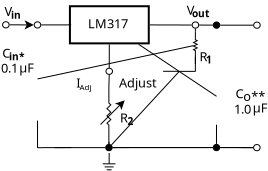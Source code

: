 <?xml version="1.0" encoding="UTF-8"?>
<dia:diagram xmlns:dia="http://www.lysator.liu.se/~alla/dia/">
  <dia:layer name="Schema" visible="true" active="true">
    <dia:object type="Standard - Box" version="0" id="O0">
      <dia:attribute name="obj_pos">
        <dia:point val="15.027,4.501"/>
      </dia:attribute>
      <dia:attribute name="obj_bb">
        <dia:rectangle val="14.977,4.451;19.019,6.407"/>
      </dia:attribute>
      <dia:attribute name="elem_corner">
        <dia:point val="15.027,4.501"/>
      </dia:attribute>
      <dia:attribute name="elem_width">
        <dia:real val="3.942"/>
      </dia:attribute>
      <dia:attribute name="elem_height">
        <dia:real val="1.856"/>
      </dia:attribute>
      <dia:attribute name="show_background">
        <dia:boolean val="true"/>
      </dia:attribute>
    </dia:object>
    <dia:object type="Standard - Text" version="1" id="O1">
      <dia:attribute name="obj_pos">
        <dia:point val="15.932,5.605"/>
      </dia:attribute>
      <dia:attribute name="obj_bb">
        <dia:rectangle val="15.932,5.01;18.064,5.757"/>
      </dia:attribute>
      <dia:attribute name="text">
        <dia:composite type="text">
          <dia:attribute name="string">
            <dia:string>#LM317#</dia:string>
          </dia:attribute>
          <dia:attribute name="font">
            <dia:font family="sans" style="0" name="Helvetica"/>
          </dia:attribute>
          <dia:attribute name="height">
            <dia:real val="0.8"/>
          </dia:attribute>
          <dia:attribute name="pos">
            <dia:point val="15.932,5.605"/>
          </dia:attribute>
          <dia:attribute name="color">
            <dia:color val="#000000"/>
          </dia:attribute>
          <dia:attribute name="alignment">
            <dia:enum val="0"/>
          </dia:attribute>
        </dia:composite>
      </dia:attribute>
      <dia:attribute name="valign">
        <dia:enum val="3"/>
      </dia:attribute>
    </dia:object>
    <dia:object type="Standard - Ellipse" version="0" id="O2">
      <dia:attribute name="obj_pos">
        <dia:point val="21.139,5.285"/>
      </dia:attribute>
      <dia:attribute name="obj_bb">
        <dia:rectangle val="21.114,5.26;21.489,5.623"/>
      </dia:attribute>
      <dia:attribute name="elem_corner">
        <dia:point val="21.139,5.285"/>
      </dia:attribute>
      <dia:attribute name="elem_width">
        <dia:real val="0.325"/>
      </dia:attribute>
      <dia:attribute name="elem_height">
        <dia:real val="0.312"/>
      </dia:attribute>
      <dia:attribute name="border_width">
        <dia:real val="0.05"/>
      </dia:attribute>
    </dia:object>
    <dia:object type="Standard - Ellipse" version="0" id="O3">
      <dia:attribute name="obj_pos">
        <dia:point val="22.197,5.288"/>
      </dia:attribute>
      <dia:attribute name="obj_bb">
        <dia:rectangle val="22.172,5.263;22.543,5.628"/>
      </dia:attribute>
      <dia:attribute name="elem_corner">
        <dia:point val="22.197,5.288"/>
      </dia:attribute>
      <dia:attribute name="elem_width">
        <dia:real val="0.321"/>
      </dia:attribute>
      <dia:attribute name="elem_height">
        <dia:real val="0.315"/>
      </dia:attribute>
      <dia:attribute name="border_width">
        <dia:real val="0.05"/>
      </dia:attribute>
      <dia:attribute name="inner_color">
        <dia:color val="#000000"/>
      </dia:attribute>
    </dia:object>
    <dia:object type="Standard - Ellipse" version="0" id="O4">
      <dia:attribute name="obj_pos">
        <dia:point val="24.215,5.291"/>
      </dia:attribute>
      <dia:attribute name="obj_bb">
        <dia:rectangle val="24.19,5.266;24.565,5.628"/>
      </dia:attribute>
      <dia:attribute name="elem_corner">
        <dia:point val="24.215,5.291"/>
      </dia:attribute>
      <dia:attribute name="elem_width">
        <dia:real val="0.325"/>
      </dia:attribute>
      <dia:attribute name="elem_height">
        <dia:real val="0.312"/>
      </dia:attribute>
      <dia:attribute name="border_width">
        <dia:real val="0.05"/>
      </dia:attribute>
    </dia:object>
    <dia:object type="Standard - Line" version="0" id="O5">
      <dia:attribute name="obj_pos">
        <dia:point val="19.017,5.435"/>
      </dia:attribute>
      <dia:attribute name="obj_bb">
        <dia:rectangle val="18.992,5.41;21.139,5.466"/>
      </dia:attribute>
      <dia:attribute name="conn_endpoints">
        <dia:point val="19.017,5.435"/>
        <dia:point val="21.114,5.441"/>
      </dia:attribute>
      <dia:attribute name="numcp">
        <dia:int val="1"/>
      </dia:attribute>
      <dia:attribute name="line_width">
        <dia:real val="0.05"/>
      </dia:attribute>
      <dia:connections>
        <dia:connection handle="0" to="O0" connection="8"/>
        <dia:connection handle="1" to="O2" connection="8"/>
      </dia:connections>
    </dia:object>
    <dia:object type="Standard - Line" version="0" id="O6">
      <dia:attribute name="obj_pos">
        <dia:point val="21.488,5.442"/>
      </dia:attribute>
      <dia:attribute name="obj_bb">
        <dia:rectangle val="21.463,5.417;22.199,5.47"/>
      </dia:attribute>
      <dia:attribute name="conn_endpoints">
        <dia:point val="21.488,5.442"/>
        <dia:point val="22.174,5.445"/>
      </dia:attribute>
      <dia:attribute name="numcp">
        <dia:int val="1"/>
      </dia:attribute>
      <dia:attribute name="line_width">
        <dia:real val="0.05"/>
      </dia:attribute>
      <dia:connections>
        <dia:connection handle="0" to="O2" connection="8"/>
        <dia:connection handle="1" to="O3" connection="8"/>
      </dia:connections>
    </dia:object>
    <dia:object type="Standard - Line" version="0" id="O7">
      <dia:attribute name="obj_pos">
        <dia:point val="22.543,5.446"/>
      </dia:attribute>
      <dia:attribute name="obj_bb">
        <dia:rectangle val="22.518,5.421;24.215,5.472"/>
      </dia:attribute>
      <dia:attribute name="conn_endpoints">
        <dia:point val="22.543,5.446"/>
        <dia:point val="24.189,5.447"/>
      </dia:attribute>
      <dia:attribute name="numcp">
        <dia:int val="1"/>
      </dia:attribute>
      <dia:attribute name="line_width">
        <dia:real val="0.05"/>
      </dia:attribute>
      <dia:connections>
        <dia:connection handle="0" to="O3" connection="8"/>
        <dia:connection handle="1" to="O4" connection="8"/>
      </dia:connections>
    </dia:object>
    <dia:object type="Circuit - Vertical Resistor" version="1" id="O8">
      <dia:attribute name="obj_pos">
        <dia:point val="21.209,5.772"/>
      </dia:attribute>
      <dia:attribute name="obj_bb">
        <dia:rectangle val="21.152,5.772;21.447,7.127"/>
      </dia:attribute>
      <dia:attribute name="meta">
        <dia:composite type="dict"/>
      </dia:attribute>
      <dia:attribute name="elem_corner">
        <dia:point val="21.209,5.772"/>
      </dia:attribute>
      <dia:attribute name="elem_width">
        <dia:real val="0.182"/>
      </dia:attribute>
      <dia:attribute name="elem_height">
        <dia:real val="1.354"/>
      </dia:attribute>
      <dia:attribute name="line_width">
        <dia:real val="0.05"/>
      </dia:attribute>
      <dia:attribute name="line_colour">
        <dia:color val="#000000"/>
      </dia:attribute>
      <dia:attribute name="fill_colour">
        <dia:color val="#ffffff"/>
      </dia:attribute>
      <dia:attribute name="show_background">
        <dia:boolean val="true"/>
      </dia:attribute>
      <dia:attribute name="line_style">
        <dia:enum val="0"/>
        <dia:real val="1"/>
      </dia:attribute>
      <dia:attribute name="flip_horizontal">
        <dia:boolean val="true"/>
      </dia:attribute>
      <dia:attribute name="flip_vertical">
        <dia:boolean val="false"/>
      </dia:attribute>
      <dia:attribute name="subscale">
        <dia:real val="1"/>
      </dia:attribute>
    </dia:object>
    <dia:object type="Standard - Line" version="0" id="O9">
      <dia:attribute name="obj_pos">
        <dia:point val="21.301,5.772"/>
      </dia:attribute>
      <dia:attribute name="obj_bb">
        <dia:rectangle val="21.276,5.598;21.326,5.797"/>
      </dia:attribute>
      <dia:attribute name="conn_endpoints">
        <dia:point val="21.301,5.772"/>
        <dia:point val="21.301,5.623"/>
      </dia:attribute>
      <dia:attribute name="numcp">
        <dia:int val="1"/>
      </dia:attribute>
      <dia:attribute name="line_width">
        <dia:real val="0.05"/>
      </dia:attribute>
      <dia:connections>
        <dia:connection handle="0" to="O8" connection="2"/>
        <dia:connection handle="1" to="O2" connection="8"/>
      </dia:connections>
    </dia:object>
    <dia:object type="Standard - Ellipse" version="0" id="O10">
      <dia:attribute name="obj_pos">
        <dia:point val="16.83,7.597"/>
      </dia:attribute>
      <dia:attribute name="obj_bb">
        <dia:rectangle val="16.805,7.572;17.18,7.935"/>
      </dia:attribute>
      <dia:attribute name="elem_corner">
        <dia:point val="16.83,7.597"/>
      </dia:attribute>
      <dia:attribute name="elem_width">
        <dia:real val="0.325"/>
      </dia:attribute>
      <dia:attribute name="elem_height">
        <dia:real val="0.312"/>
      </dia:attribute>
      <dia:attribute name="border_width">
        <dia:real val="0.05"/>
      </dia:attribute>
    </dia:object>
    <dia:object type="Standard - Ellipse" version="0" id="O11">
      <dia:attribute name="obj_pos">
        <dia:point val="13.242,5.279"/>
      </dia:attribute>
      <dia:attribute name="obj_bb">
        <dia:rectangle val="13.217,5.254;13.592,5.616"/>
      </dia:attribute>
      <dia:attribute name="elem_corner">
        <dia:point val="13.242,5.279"/>
      </dia:attribute>
      <dia:attribute name="elem_width">
        <dia:real val="0.325"/>
      </dia:attribute>
      <dia:attribute name="elem_height">
        <dia:real val="0.312"/>
      </dia:attribute>
      <dia:attribute name="border_width">
        <dia:real val="0.05"/>
      </dia:attribute>
    </dia:object>
    <dia:object type="Standard - Ellipse" version="0" id="O12">
      <dia:attribute name="obj_pos">
        <dia:point val="11.661,5.274"/>
      </dia:attribute>
      <dia:attribute name="obj_bb">
        <dia:rectangle val="11.636,5.249;12.011,5.611"/>
      </dia:attribute>
      <dia:attribute name="elem_corner">
        <dia:point val="11.661,5.274"/>
      </dia:attribute>
      <dia:attribute name="elem_width">
        <dia:real val="0.325"/>
      </dia:attribute>
      <dia:attribute name="elem_height">
        <dia:real val="0.312"/>
      </dia:attribute>
      <dia:attribute name="border_width">
        <dia:real val="0.05"/>
      </dia:attribute>
    </dia:object>
    <dia:object type="Circuit2 - Vertical Polarized Capacitor" version="1" id="O13">
      <dia:attribute name="obj_pos">
        <dia:point val="12.983,6.71"/>
      </dia:attribute>
      <dia:attribute name="obj_bb">
        <dia:rectangle val="12.96,6.71;14.045,8.135"/>
      </dia:attribute>
      <dia:attribute name="meta">
        <dia:composite type="dict"/>
      </dia:attribute>
      <dia:attribute name="elem_corner">
        <dia:point val="12.983,6.71"/>
      </dia:attribute>
      <dia:attribute name="elem_width">
        <dia:real val="1.062"/>
      </dia:attribute>
      <dia:attribute name="elem_height">
        <dia:real val="1.425"/>
      </dia:attribute>
      <dia:attribute name="line_width">
        <dia:real val="0.05"/>
      </dia:attribute>
      <dia:attribute name="line_colour">
        <dia:color val="#000000"/>
      </dia:attribute>
      <dia:attribute name="fill_colour">
        <dia:color val="#ffffff"/>
      </dia:attribute>
      <dia:attribute name="show_background">
        <dia:boolean val="true"/>
      </dia:attribute>
      <dia:attribute name="line_style">
        <dia:enum val="0"/>
        <dia:real val="1"/>
      </dia:attribute>
      <dia:attribute name="flip_horizontal">
        <dia:boolean val="false"/>
      </dia:attribute>
      <dia:attribute name="flip_vertical">
        <dia:boolean val="false"/>
      </dia:attribute>
      <dia:attribute name="subscale">
        <dia:real val="1"/>
      </dia:attribute>
    </dia:object>
    <dia:object type="Standard - Ellipse" version="0" id="O14">
      <dia:attribute name="obj_pos">
        <dia:point val="22.194,11.409"/>
      </dia:attribute>
      <dia:attribute name="obj_bb">
        <dia:rectangle val="22.169,11.384;22.54,11.749"/>
      </dia:attribute>
      <dia:attribute name="elem_corner">
        <dia:point val="22.194,11.409"/>
      </dia:attribute>
      <dia:attribute name="elem_width">
        <dia:real val="0.321"/>
      </dia:attribute>
      <dia:attribute name="elem_height">
        <dia:real val="0.315"/>
      </dia:attribute>
      <dia:attribute name="border_width">
        <dia:real val="0.05"/>
      </dia:attribute>
      <dia:attribute name="inner_color">
        <dia:color val="#000000"/>
      </dia:attribute>
    </dia:object>
    <dia:object type="Standard - Ellipse" version="0" id="O15">
      <dia:attribute name="obj_pos">
        <dia:point val="24.211,11.415"/>
      </dia:attribute>
      <dia:attribute name="obj_bb">
        <dia:rectangle val="24.186,11.39;24.561,11.752"/>
      </dia:attribute>
      <dia:attribute name="elem_corner">
        <dia:point val="24.211,11.415"/>
      </dia:attribute>
      <dia:attribute name="elem_width">
        <dia:real val="0.325"/>
      </dia:attribute>
      <dia:attribute name="elem_height">
        <dia:real val="0.312"/>
      </dia:attribute>
      <dia:attribute name="border_width">
        <dia:real val="0.05"/>
      </dia:attribute>
    </dia:object>
    <dia:object type="Standard - Ellipse" version="0" id="O16">
      <dia:attribute name="obj_pos">
        <dia:point val="16.818,11.412"/>
      </dia:attribute>
      <dia:attribute name="obj_bb">
        <dia:rectangle val="16.793,11.387;17.164,11.752"/>
      </dia:attribute>
      <dia:attribute name="elem_corner">
        <dia:point val="16.818,11.412"/>
      </dia:attribute>
      <dia:attribute name="elem_width">
        <dia:real val="0.321"/>
      </dia:attribute>
      <dia:attribute name="elem_height">
        <dia:real val="0.315"/>
      </dia:attribute>
      <dia:attribute name="border_width">
        <dia:real val="0.05"/>
      </dia:attribute>
      <dia:attribute name="inner_color">
        <dia:color val="#000000"/>
      </dia:attribute>
    </dia:object>
    <dia:group>
      <dia:object type="Circuit - Vertical Resistor" version="1" id="O17">
        <dia:attribute name="obj_pos">
          <dia:point val="16.878,8.517"/>
        </dia:attribute>
        <dia:attribute name="obj_bb">
          <dia:rectangle val="16.842,8.517;17.108,11.267"/>
        </dia:attribute>
        <dia:attribute name="meta">
          <dia:composite type="dict"/>
        </dia:attribute>
        <dia:attribute name="elem_corner">
          <dia:point val="16.878,8.517"/>
        </dia:attribute>
        <dia:attribute name="elem_width">
          <dia:real val="0.193"/>
        </dia:attribute>
        <dia:attribute name="elem_height">
          <dia:real val="2.75"/>
        </dia:attribute>
        <dia:attribute name="line_width">
          <dia:real val="0.05"/>
        </dia:attribute>
        <dia:attribute name="line_colour">
          <dia:color val="#000000"/>
        </dia:attribute>
        <dia:attribute name="fill_colour">
          <dia:color val="#ffffff"/>
        </dia:attribute>
        <dia:attribute name="show_background">
          <dia:boolean val="true"/>
        </dia:attribute>
        <dia:attribute name="line_style">
          <dia:enum val="0"/>
          <dia:real val="1"/>
        </dia:attribute>
        <dia:attribute name="flip_horizontal">
          <dia:boolean val="true"/>
        </dia:attribute>
        <dia:attribute name="flip_vertical">
          <dia:boolean val="false"/>
        </dia:attribute>
        <dia:attribute name="subscale">
          <dia:real val="1"/>
        </dia:attribute>
      </dia:object>
      <dia:object type="Standard - Line" version="0" id="O18">
        <dia:attribute name="obj_pos">
          <dia:point val="16.554,10.416"/>
        </dia:attribute>
        <dia:attribute name="obj_bb">
          <dia:rectangle val="16.519,9.166;17.804,10.452"/>
        </dia:attribute>
        <dia:attribute name="conn_endpoints">
          <dia:point val="16.554,10.416"/>
          <dia:point val="17.765,9.206"/>
        </dia:attribute>
        <dia:attribute name="numcp">
          <dia:int val="1"/>
        </dia:attribute>
        <dia:attribute name="line_width">
          <dia:real val="0.05"/>
        </dia:attribute>
        <dia:attribute name="end_arrow">
          <dia:enum val="22"/>
        </dia:attribute>
        <dia:attribute name="end_arrow_length">
          <dia:real val="0.35"/>
        </dia:attribute>
        <dia:attribute name="end_arrow_width">
          <dia:real val="0.35"/>
        </dia:attribute>
      </dia:object>
    </dia:group>
    <dia:object type="Standard - Line" version="0" id="O19">
      <dia:attribute name="obj_pos">
        <dia:point val="16.993,7.91"/>
      </dia:attribute>
      <dia:attribute name="obj_bb">
        <dia:rectangle val="16.949,7.884;17.018,8.543"/>
      </dia:attribute>
      <dia:attribute name="conn_endpoints">
        <dia:point val="16.993,7.91"/>
        <dia:point val="16.974,8.517"/>
      </dia:attribute>
      <dia:attribute name="numcp">
        <dia:int val="1"/>
      </dia:attribute>
      <dia:attribute name="line_width">
        <dia:real val="0.05"/>
      </dia:attribute>
      <dia:connections>
        <dia:connection handle="0" to="O10" connection="6"/>
        <dia:connection handle="1" to="O17" connection="0"/>
      </dia:connections>
    </dia:object>
    <dia:object type="Standard - Line" version="0" id="O20">
      <dia:attribute name="obj_pos">
        <dia:point val="16.996,6.405"/>
      </dia:attribute>
      <dia:attribute name="obj_bb">
        <dia:rectangle val="16.968,6.38;17.021,7.622"/>
      </dia:attribute>
      <dia:attribute name="conn_endpoints">
        <dia:point val="16.996,6.405"/>
        <dia:point val="16.993,7.597"/>
      </dia:attribute>
      <dia:attribute name="numcp">
        <dia:int val="1"/>
      </dia:attribute>
      <dia:attribute name="line_width">
        <dia:real val="0.05"/>
      </dia:attribute>
      <dia:connections>
        <dia:connection handle="0" to="O0" connection="8"/>
        <dia:connection handle="1" to="O10" connection="1"/>
      </dia:connections>
    </dia:object>
    <dia:object type="Circuit2 - Vertical Polarized Capacitor" version="1" id="O21">
      <dia:attribute name="obj_pos">
        <dia:point val="21.932,9.002"/>
      </dia:attribute>
      <dia:attribute name="obj_bb">
        <dia:rectangle val="21.909,9.002;22.994,10.427"/>
      </dia:attribute>
      <dia:attribute name="meta">
        <dia:composite type="dict"/>
      </dia:attribute>
      <dia:attribute name="elem_corner">
        <dia:point val="21.932,9.002"/>
      </dia:attribute>
      <dia:attribute name="elem_width">
        <dia:real val="1.062"/>
      </dia:attribute>
      <dia:attribute name="elem_height">
        <dia:real val="1.425"/>
      </dia:attribute>
      <dia:attribute name="line_width">
        <dia:real val="0.05"/>
      </dia:attribute>
      <dia:attribute name="line_colour">
        <dia:color val="#000000"/>
      </dia:attribute>
      <dia:attribute name="fill_colour">
        <dia:color val="#ffffff"/>
      </dia:attribute>
      <dia:attribute name="show_background">
        <dia:boolean val="true"/>
      </dia:attribute>
      <dia:attribute name="line_style">
        <dia:enum val="0"/>
        <dia:real val="1"/>
      </dia:attribute>
      <dia:attribute name="flip_horizontal">
        <dia:boolean val="false"/>
      </dia:attribute>
      <dia:attribute name="flip_vertical">
        <dia:boolean val="false"/>
      </dia:attribute>
      <dia:attribute name="subscale">
        <dia:real val="1"/>
      </dia:attribute>
    </dia:object>
    <dia:object type="Standard - Line" version="0" id="O22">
      <dia:attribute name="obj_pos">
        <dia:point val="22.357,5.621"/>
      </dia:attribute>
      <dia:attribute name="obj_bb">
        <dia:rectangle val="22.332,5.596;22.382,9.029"/>
      </dia:attribute>
      <dia:attribute name="conn_endpoints">
        <dia:point val="22.357,5.621"/>
        <dia:point val="22.357,9.004"/>
      </dia:attribute>
      <dia:attribute name="numcp">
        <dia:int val="1"/>
      </dia:attribute>
      <dia:attribute name="line_width">
        <dia:real val="0.05"/>
      </dia:attribute>
      <dia:connections>
        <dia:connection handle="0" to="O3" connection="8"/>
        <dia:connection handle="1" to="O21" connection="2"/>
      </dia:connections>
    </dia:object>
    <dia:object type="Standard - Line" version="0" id="O23">
      <dia:attribute name="obj_pos">
        <dia:point val="22.356,10.425"/>
      </dia:attribute>
      <dia:attribute name="obj_bb">
        <dia:rectangle val="22.33,10.4;22.381,11.41"/>
      </dia:attribute>
      <dia:attribute name="conn_endpoints">
        <dia:point val="22.356,10.425"/>
        <dia:point val="22.355,11.385"/>
      </dia:attribute>
      <dia:attribute name="numcp">
        <dia:int val="1"/>
      </dia:attribute>
      <dia:attribute name="line_width">
        <dia:real val="0.05"/>
      </dia:attribute>
      <dia:connections>
        <dia:connection handle="0" to="O21" connection="2"/>
        <dia:connection handle="1" to="O14" connection="8"/>
      </dia:connections>
    </dia:object>
    <dia:object type="Standard - Line" version="0" id="O24">
      <dia:attribute name="obj_pos">
        <dia:point val="24.185,11.57"/>
      </dia:attribute>
      <dia:attribute name="obj_bb">
        <dia:rectangle val="22.515,11.542;24.21,11.595"/>
      </dia:attribute>
      <dia:attribute name="conn_endpoints">
        <dia:point val="24.185,11.57"/>
        <dia:point val="22.541,11.567"/>
      </dia:attribute>
      <dia:attribute name="numcp">
        <dia:int val="1"/>
      </dia:attribute>
      <dia:attribute name="line_width">
        <dia:real val="0.05"/>
      </dia:attribute>
      <dia:connections>
        <dia:connection handle="0" to="O15" connection="8"/>
        <dia:connection handle="1" to="O14" connection="8"/>
      </dia:connections>
    </dia:object>
    <dia:object type="Standard - Line" version="0" id="O25">
      <dia:attribute name="obj_pos">
        <dia:point val="17.164,11.569"/>
      </dia:attribute>
      <dia:attribute name="obj_bb">
        <dia:rectangle val="17.139,11.542;22.195,11.594"/>
      </dia:attribute>
      <dia:attribute name="conn_endpoints">
        <dia:point val="17.164,11.569"/>
        <dia:point val="22.17,11.567"/>
      </dia:attribute>
      <dia:attribute name="numcp">
        <dia:int val="1"/>
      </dia:attribute>
      <dia:attribute name="line_width">
        <dia:real val="0.05"/>
      </dia:attribute>
      <dia:connections>
        <dia:connection handle="0" to="O16" connection="8"/>
        <dia:connection handle="1" to="O14" connection="8"/>
      </dia:connections>
    </dia:object>
    <dia:object type="Standard - Line" version="0" id="O26">
      <dia:attribute name="obj_pos">
        <dia:point val="13.405,5.591"/>
      </dia:attribute>
      <dia:attribute name="obj_bb">
        <dia:rectangle val="13.38,5.566;13.432,6.735"/>
      </dia:attribute>
      <dia:attribute name="conn_endpoints">
        <dia:point val="13.405,5.591"/>
        <dia:point val="13.406,6.71"/>
      </dia:attribute>
      <dia:attribute name="numcp">
        <dia:int val="1"/>
      </dia:attribute>
      <dia:attribute name="line_width">
        <dia:real val="0.05"/>
      </dia:attribute>
      <dia:connections>
        <dia:connection handle="0" to="O11" connection="6"/>
        <dia:connection handle="1" to="O13" connection="2"/>
      </dia:connections>
    </dia:object>
    <dia:object type="Standard - Line" version="0" id="O27">
      <dia:attribute name="obj_pos">
        <dia:point val="12.01,5.431"/>
      </dia:attribute>
      <dia:attribute name="obj_bb">
        <dia:rectangle val="11.985,5.406;13.243,5.459"/>
      </dia:attribute>
      <dia:attribute name="conn_endpoints">
        <dia:point val="12.01,5.431"/>
        <dia:point val="13.218,5.434"/>
      </dia:attribute>
      <dia:attribute name="numcp">
        <dia:int val="1"/>
      </dia:attribute>
      <dia:attribute name="line_width">
        <dia:real val="0.05"/>
      </dia:attribute>
      <dia:connections>
        <dia:connection handle="0" to="O12" connection="8"/>
        <dia:connection handle="1" to="O11" connection="8"/>
      </dia:connections>
    </dia:object>
    <dia:object type="Standard - Line" version="0" id="O28">
      <dia:attribute name="obj_pos">
        <dia:point val="13.591,5.435"/>
      </dia:attribute>
      <dia:attribute name="obj_bb">
        <dia:rectangle val="13.566,5.407;15.114,5.46"/>
      </dia:attribute>
      <dia:attribute name="conn_endpoints">
        <dia:point val="13.591,5.435"/>
        <dia:point val="15.089,5.432"/>
      </dia:attribute>
      <dia:attribute name="numcp">
        <dia:int val="1"/>
      </dia:attribute>
      <dia:attribute name="line_width">
        <dia:real val="0.05"/>
      </dia:attribute>
      <dia:connections>
        <dia:connection handle="0" to="O11" connection="8"/>
        <dia:connection handle="1" to="O0" connection="8"/>
      </dia:connections>
    </dia:object>
    <dia:object type="Standard - Line" version="0" id="O29">
      <dia:attribute name="obj_pos">
        <dia:point val="16.5,7.737"/>
      </dia:attribute>
      <dia:attribute name="obj_bb">
        <dia:rectangle val="16.267,7.712;16.729,9.384"/>
      </dia:attribute>
      <dia:attribute name="conn_endpoints">
        <dia:point val="16.5,7.737"/>
        <dia:point val="16.498,9.328"/>
      </dia:attribute>
      <dia:attribute name="numcp">
        <dia:int val="1"/>
      </dia:attribute>
      <dia:attribute name="line_width">
        <dia:real val="0.05"/>
      </dia:attribute>
      <dia:attribute name="end_arrow">
        <dia:enum val="22"/>
      </dia:attribute>
      <dia:attribute name="end_arrow_length">
        <dia:real val="0.35"/>
      </dia:attribute>
      <dia:attribute name="end_arrow_width">
        <dia:real val="0.35"/>
      </dia:attribute>
    </dia:object>
    <dia:object type="Standard - Text" version="1" id="O30">
      <dia:attribute name="obj_pos">
        <dia:point val="14.907,8.154"/>
      </dia:attribute>
      <dia:attribute name="obj_bb">
        <dia:rectangle val="14.907,7.559;14.907,8.307"/>
      </dia:attribute>
      <dia:attribute name="text">
        <dia:composite type="text">
          <dia:attribute name="string">
            <dia:string>##</dia:string>
          </dia:attribute>
          <dia:attribute name="font">
            <dia:font family="sans" style="0" name="Helvetica"/>
          </dia:attribute>
          <dia:attribute name="height">
            <dia:real val="0.8"/>
          </dia:attribute>
          <dia:attribute name="pos">
            <dia:point val="14.907,8.154"/>
          </dia:attribute>
          <dia:attribute name="color">
            <dia:color val="#000000"/>
          </dia:attribute>
          <dia:attribute name="alignment">
            <dia:enum val="0"/>
          </dia:attribute>
        </dia:composite>
      </dia:attribute>
      <dia:attribute name="valign">
        <dia:enum val="3"/>
      </dia:attribute>
    </dia:object>
    <dia:group>
      <dia:object type="Standard - Text" version="1" id="O31">
        <dia:attribute name="obj_pos">
          <dia:point val="15.338,8.57"/>
        </dia:attribute>
        <dia:attribute name="obj_bb">
          <dia:rectangle val="15.338,8.09;15.473,8.73"/>
        </dia:attribute>
        <dia:attribute name="text">
          <dia:composite type="text">
            <dia:attribute name="string">
              <dia:string>#I#</dia:string>
            </dia:attribute>
            <dia:attribute name="font">
              <dia:font family="Gillius ADF Cd" style="0" name="Courier"/>
            </dia:attribute>
            <dia:attribute name="height">
              <dia:real val="0.8"/>
            </dia:attribute>
            <dia:attribute name="pos">
              <dia:point val="15.338,8.57"/>
            </dia:attribute>
            <dia:attribute name="color">
              <dia:color val="#000000"/>
            </dia:attribute>
            <dia:attribute name="alignment">
              <dia:enum val="0"/>
            </dia:attribute>
          </dia:composite>
        </dia:attribute>
        <dia:attribute name="valign">
          <dia:enum val="3"/>
        </dia:attribute>
      </dia:object>
      <dia:object type="Standard - Text" version="1" id="O32">
        <dia:attribute name="obj_pos">
          <dia:point val="15.502,8.689"/>
        </dia:attribute>
        <dia:attribute name="obj_bb">
          <dia:rectangle val="15.502,8.392;15.977,8.789"/>
        </dia:attribute>
        <dia:attribute name="text">
          <dia:composite type="text">
            <dia:attribute name="string">
              <dia:string>#Adj#</dia:string>
            </dia:attribute>
            <dia:attribute name="font">
              <dia:font family="Gillius ADF Cd" style="0" name="Courier"/>
            </dia:attribute>
            <dia:attribute name="height">
              <dia:real val="0.494"/>
            </dia:attribute>
            <dia:attribute name="pos">
              <dia:point val="15.502,8.689"/>
            </dia:attribute>
            <dia:attribute name="color">
              <dia:color val="#000000"/>
            </dia:attribute>
            <dia:attribute name="alignment">
              <dia:enum val="0"/>
            </dia:attribute>
          </dia:composite>
        </dia:attribute>
        <dia:attribute name="valign">
          <dia:enum val="3"/>
        </dia:attribute>
      </dia:object>
    </dia:group>
    <dia:object type="Standard - Text" version="1" id="O33">
      <dia:attribute name="obj_pos">
        <dia:point val="17.475,8.57"/>
      </dia:attribute>
      <dia:attribute name="obj_bb">
        <dia:rectangle val="17.475,8.09;18.995,8.73"/>
      </dia:attribute>
      <dia:attribute name="text">
        <dia:composite type="text">
          <dia:attribute name="string">
            <dia:string>#Adjust#</dia:string>
          </dia:attribute>
          <dia:attribute name="font">
            <dia:font family="Gillius ADF Cd" style="0" name="Courier"/>
          </dia:attribute>
          <dia:attribute name="height">
            <dia:real val="0.797"/>
          </dia:attribute>
          <dia:attribute name="pos">
            <dia:point val="17.475,8.57"/>
          </dia:attribute>
          <dia:attribute name="color">
            <dia:color val="#000000"/>
          </dia:attribute>
          <dia:attribute name="alignment">
            <dia:enum val="0"/>
          </dia:attribute>
        </dia:composite>
      </dia:attribute>
      <dia:attribute name="valign">
        <dia:enum val="3"/>
      </dia:attribute>
    </dia:object>
    <dia:object type="Standard - Text" version="1" id="O34">
      <dia:attribute name="obj_pos">
        <dia:point val="17.55,11.986"/>
      </dia:attribute>
      <dia:attribute name="obj_bb">
        <dia:rectangle val="17.55,11.391;17.55,12.139"/>
      </dia:attribute>
      <dia:attribute name="text">
        <dia:composite type="text">
          <dia:attribute name="string">
            <dia:string>##</dia:string>
          </dia:attribute>
          <dia:attribute name="font">
            <dia:font family="sans" style="0" name="Helvetica"/>
          </dia:attribute>
          <dia:attribute name="height">
            <dia:real val="0.8"/>
          </dia:attribute>
          <dia:attribute name="pos">
            <dia:point val="17.55,11.986"/>
          </dia:attribute>
          <dia:attribute name="color">
            <dia:color val="#000000"/>
          </dia:attribute>
          <dia:attribute name="alignment">
            <dia:enum val="0"/>
          </dia:attribute>
        </dia:composite>
      </dia:attribute>
      <dia:attribute name="valign">
        <dia:enum val="3"/>
      </dia:attribute>
    </dia:object>
    <dia:group>
      <dia:object type="Standard - Text" version="1" id="O35">
        <dia:attribute name="obj_pos">
          <dia:point val="17.537,10.313"/>
        </dia:attribute>
        <dia:attribute name="obj_bb">
          <dia:rectangle val="17.537,9.833;17.849,10.473"/>
        </dia:attribute>
        <dia:attribute name="text">
          <dia:composite type="text">
            <dia:attribute name="string">
              <dia:string>#R#</dia:string>
            </dia:attribute>
            <dia:attribute name="font">
              <dia:font family="Gillius ADF Cd" style="0" name="Courier"/>
            </dia:attribute>
            <dia:attribute name="height">
              <dia:real val="0.8"/>
            </dia:attribute>
            <dia:attribute name="pos">
              <dia:point val="17.537,10.313"/>
            </dia:attribute>
            <dia:attribute name="color">
              <dia:color val="#000000"/>
            </dia:attribute>
            <dia:attribute name="alignment">
              <dia:enum val="0"/>
            </dia:attribute>
          </dia:composite>
        </dia:attribute>
        <dia:attribute name="valign">
          <dia:enum val="3"/>
        </dia:attribute>
      </dia:object>
      <dia:object type="Standard - Text" version="1" id="O36">
        <dia:attribute name="obj_pos">
          <dia:point val="17.905,10.434"/>
        </dia:attribute>
        <dia:attribute name="obj_bb">
          <dia:rectangle val="17.905,10.052;18.15,10.562"/>
        </dia:attribute>
        <dia:attribute name="text">
          <dia:composite type="text">
            <dia:attribute name="string">
              <dia:string>#2#</dia:string>
            </dia:attribute>
            <dia:attribute name="font">
              <dia:font family="Gillius ADF Cd" style="80" name="Courier"/>
            </dia:attribute>
            <dia:attribute name="height">
              <dia:real val="0.635"/>
            </dia:attribute>
            <dia:attribute name="pos">
              <dia:point val="17.905,10.434"/>
            </dia:attribute>
            <dia:attribute name="color">
              <dia:color val="#000000"/>
            </dia:attribute>
            <dia:attribute name="alignment">
              <dia:enum val="0"/>
            </dia:attribute>
          </dia:composite>
        </dia:attribute>
        <dia:attribute name="valign">
          <dia:enum val="3"/>
        </dia:attribute>
      </dia:object>
    </dia:group>
    <dia:object type="Standard - Text" version="1" id="O37">
      <dia:attribute name="obj_pos">
        <dia:point val="12.449,7.962"/>
      </dia:attribute>
      <dia:attribute name="obj_bb">
        <dia:rectangle val="12.449,7.367;12.449,8.115"/>
      </dia:attribute>
      <dia:attribute name="text">
        <dia:composite type="text">
          <dia:attribute name="string">
            <dia:string>##</dia:string>
          </dia:attribute>
          <dia:attribute name="font">
            <dia:font family="sans" style="0" name="Helvetica"/>
          </dia:attribute>
          <dia:attribute name="height">
            <dia:real val="0.8"/>
          </dia:attribute>
          <dia:attribute name="pos">
            <dia:point val="12.449,7.962"/>
          </dia:attribute>
          <dia:attribute name="color">
            <dia:color val="#000000"/>
          </dia:attribute>
          <dia:attribute name="alignment">
            <dia:enum val="0"/>
          </dia:attribute>
        </dia:composite>
      </dia:attribute>
      <dia:attribute name="valign">
        <dia:enum val="3"/>
      </dia:attribute>
    </dia:object>
    <dia:object type="Standard - Text" version="1" id="O38">
      <dia:attribute name="obj_pos">
        <dia:point val="11.704,7.593"/>
      </dia:attribute>
      <dia:attribute name="obj_bb">
        <dia:rectangle val="11.704,6.998;11.704,7.746"/>
      </dia:attribute>
      <dia:attribute name="text">
        <dia:composite type="text">
          <dia:attribute name="string">
            <dia:string>##</dia:string>
          </dia:attribute>
          <dia:attribute name="font">
            <dia:font family="sans" style="0" name="Helvetica"/>
          </dia:attribute>
          <dia:attribute name="height">
            <dia:real val="0.8"/>
          </dia:attribute>
          <dia:attribute name="pos">
            <dia:point val="11.704,7.593"/>
          </dia:attribute>
          <dia:attribute name="color">
            <dia:color val="#000000"/>
          </dia:attribute>
          <dia:attribute name="alignment">
            <dia:enum val="0"/>
          </dia:attribute>
        </dia:composite>
      </dia:attribute>
      <dia:attribute name="valign">
        <dia:enum val="3"/>
      </dia:attribute>
    </dia:object>
    <dia:object type="Standard - Text" version="1" id="O39">
      <dia:attribute name="obj_pos">
        <dia:point val="11.581,7.825"/>
      </dia:attribute>
      <dia:attribute name="obj_bb">
        <dia:rectangle val="11.581,7.23;12.459,7.977"/>
      </dia:attribute>
      <dia:attribute name="text">
        <dia:composite type="text">
          <dia:attribute name="string">
            <dia:string>#0.1#</dia:string>
          </dia:attribute>
          <dia:attribute name="font">
            <dia:font family="Droid Sans" style="0" name="Courier"/>
          </dia:attribute>
          <dia:attribute name="height">
            <dia:real val="0.8"/>
          </dia:attribute>
          <dia:attribute name="pos">
            <dia:point val="11.581,7.825"/>
          </dia:attribute>
          <dia:attribute name="color">
            <dia:color val="#000000"/>
          </dia:attribute>
          <dia:attribute name="alignment">
            <dia:enum val="0"/>
          </dia:attribute>
        </dia:composite>
      </dia:attribute>
      <dia:attribute name="valign">
        <dia:enum val="3"/>
      </dia:attribute>
    </dia:object>
    <dia:object type="Standard - Text" version="1" id="O40">
      <dia:attribute name="obj_pos">
        <dia:point val="9.202,11.086"/>
      </dia:attribute>
      <dia:attribute name="obj_bb">
        <dia:rectangle val="9.183,10.472;9.202,11.275"/>
      </dia:attribute>
      <dia:attribute name="text">
        <dia:composite type="text">
          <dia:attribute name="string">
            <dia:string>##</dia:string>
          </dia:attribute>
          <dia:attribute name="font">
            <dia:font family="sans" style="0" name="Helvetica"/>
          </dia:attribute>
          <dia:attribute name="height">
            <dia:real val="0.8"/>
          </dia:attribute>
          <dia:attribute name="pos">
            <dia:point val="9.202,11.086"/>
          </dia:attribute>
          <dia:attribute name="color">
            <dia:color val="#000000"/>
          </dia:attribute>
          <dia:attribute name="alignment">
            <dia:enum val="0"/>
          </dia:attribute>
        </dia:composite>
      </dia:attribute>
      <dia:attribute name="valign">
        <dia:enum val="3"/>
      </dia:attribute>
    </dia:object>
    <dia:object type="Standard - Text" version="1" id="O41">
      <dia:attribute name="obj_pos">
        <dia:point val="12.494,7.811"/>
      </dia:attribute>
      <dia:attribute name="obj_bb">
        <dia:rectangle val="12.494,7.331;13.059,7.971"/>
      </dia:attribute>
      <dia:attribute name="text">
        <dia:composite type="text">
          <dia:attribute name="string">
            <dia:string>#µF#</dia:string>
          </dia:attribute>
          <dia:attribute name="font">
            <dia:font family="Gillius ADF Cd" style="0" name="Courier"/>
          </dia:attribute>
          <dia:attribute name="height">
            <dia:real val="0.8"/>
          </dia:attribute>
          <dia:attribute name="pos">
            <dia:point val="12.494,7.811"/>
          </dia:attribute>
          <dia:attribute name="color">
            <dia:color val="#000000"/>
          </dia:attribute>
          <dia:attribute name="alignment">
            <dia:enum val="0"/>
          </dia:attribute>
        </dia:composite>
      </dia:attribute>
      <dia:attribute name="valign">
        <dia:enum val="3"/>
      </dia:attribute>
    </dia:object>
    <dia:object type="Standard - Text" version="1" id="O42">
      <dia:attribute name="obj_pos">
        <dia:point val="24.168,9.82"/>
      </dia:attribute>
      <dia:attribute name="obj_bb">
        <dia:rectangle val="24.168,9.34;24.733,9.98"/>
      </dia:attribute>
      <dia:attribute name="text">
        <dia:composite type="text">
          <dia:attribute name="string">
            <dia:string>#µF#</dia:string>
          </dia:attribute>
          <dia:attribute name="font">
            <dia:font family="Gillius ADF Cd" style="0" name="Courier"/>
          </dia:attribute>
          <dia:attribute name="height">
            <dia:real val="0.8"/>
          </dia:attribute>
          <dia:attribute name="pos">
            <dia:point val="24.168,9.82"/>
          </dia:attribute>
          <dia:attribute name="color">
            <dia:color val="#000000"/>
          </dia:attribute>
          <dia:attribute name="alignment">
            <dia:enum val="0"/>
          </dia:attribute>
        </dia:composite>
      </dia:attribute>
      <dia:attribute name="valign">
        <dia:enum val="3"/>
      </dia:attribute>
    </dia:object>
    <dia:object type="Standard - Text" version="1" id="O43">
      <dia:attribute name="obj_pos">
        <dia:point val="23.228,9.88"/>
      </dia:attribute>
      <dia:attribute name="obj_bb">
        <dia:rectangle val="23.228,9.285;24.105,10.033"/>
      </dia:attribute>
      <dia:attribute name="text">
        <dia:composite type="text">
          <dia:attribute name="string">
            <dia:string>#1.0#</dia:string>
          </dia:attribute>
          <dia:attribute name="font">
            <dia:font family="Droid Sans" style="0" name="Courier"/>
          </dia:attribute>
          <dia:attribute name="height">
            <dia:real val="0.8"/>
          </dia:attribute>
          <dia:attribute name="pos">
            <dia:point val="23.228,9.88"/>
          </dia:attribute>
          <dia:attribute name="color">
            <dia:color val="#000000"/>
          </dia:attribute>
          <dia:attribute name="alignment">
            <dia:enum val="0"/>
          </dia:attribute>
        </dia:composite>
      </dia:attribute>
      <dia:attribute name="valign">
        <dia:enum val="3"/>
      </dia:attribute>
    </dia:object>
    <dia:group>
      <dia:object type="Standard - Text" version="1" id="O44">
        <dia:attribute name="obj_pos">
          <dia:point val="23.305,9.104"/>
        </dia:attribute>
        <dia:attribute name="obj_bb">
          <dia:rectangle val="23.305,8.624;23.638,9.264"/>
        </dia:attribute>
        <dia:attribute name="text">
          <dia:composite type="text">
            <dia:attribute name="string">
              <dia:string>#C#</dia:string>
            </dia:attribute>
            <dia:attribute name="font">
              <dia:font family="Gillius ADF Cd" style="0" name="Courier"/>
            </dia:attribute>
            <dia:attribute name="height">
              <dia:real val="0.8"/>
            </dia:attribute>
            <dia:attribute name="pos">
              <dia:point val="23.305,9.104"/>
            </dia:attribute>
            <dia:attribute name="color">
              <dia:color val="#000000"/>
            </dia:attribute>
            <dia:attribute name="alignment">
              <dia:enum val="0"/>
            </dia:attribute>
          </dia:composite>
        </dia:attribute>
        <dia:attribute name="valign">
          <dia:enum val="3"/>
        </dia:attribute>
      </dia:object>
      <dia:object type="Standard - Text" version="1" id="O45">
        <dia:attribute name="obj_pos">
          <dia:point val="23.699,9.236"/>
        </dia:attribute>
        <dia:attribute name="obj_bb">
          <dia:rectangle val="23.699,8.756;24.569,9.396"/>
        </dia:attribute>
        <dia:attribute name="text">
          <dia:composite type="text">
            <dia:attribute name="string">
              <dia:string>#o**#</dia:string>
            </dia:attribute>
            <dia:attribute name="font">
              <dia:font family="Gillius ADF Cd" style="0" name="Courier"/>
            </dia:attribute>
            <dia:attribute name="height">
              <dia:real val="0.8"/>
            </dia:attribute>
            <dia:attribute name="pos">
              <dia:point val="23.699,9.236"/>
            </dia:attribute>
            <dia:attribute name="color">
              <dia:color val="#000000"/>
            </dia:attribute>
            <dia:attribute name="alignment">
              <dia:enum val="0"/>
            </dia:attribute>
          </dia:composite>
        </dia:attribute>
        <dia:attribute name="valign">
          <dia:enum val="3"/>
        </dia:attribute>
      </dia:object>
    </dia:group>
    <dia:group>
      <dia:object type="Standard - Text" version="1" id="O46">
        <dia:attribute name="obj_pos">
          <dia:point val="11.638,7.075"/>
        </dia:attribute>
        <dia:attribute name="obj_bb">
          <dia:rectangle val="11.638,6.595;11.97,7.235"/>
        </dia:attribute>
        <dia:attribute name="text">
          <dia:composite type="text">
            <dia:attribute name="string">
              <dia:string>#C#</dia:string>
            </dia:attribute>
            <dia:attribute name="font">
              <dia:font family="Gillius ADF Cd" style="0" name="Courier"/>
            </dia:attribute>
            <dia:attribute name="height">
              <dia:real val="0.8"/>
            </dia:attribute>
            <dia:attribute name="pos">
              <dia:point val="11.638,7.075"/>
            </dia:attribute>
            <dia:attribute name="color">
              <dia:color val="#000000"/>
            </dia:attribute>
            <dia:attribute name="alignment">
              <dia:enum val="0"/>
            </dia:attribute>
          </dia:composite>
        </dia:attribute>
        <dia:attribute name="valign">
          <dia:enum val="3"/>
        </dia:attribute>
      </dia:object>
      <dia:object type="Standard - Text" version="1" id="O47">
        <dia:attribute name="obj_pos">
          <dia:point val="11.986,7.206"/>
        </dia:attribute>
        <dia:attribute name="obj_bb">
          <dia:rectangle val="11.986,6.823;12.603,7.333"/>
        </dia:attribute>
        <dia:attribute name="text">
          <dia:composite type="text">
            <dia:attribute name="string">
              <dia:string>#in*#</dia:string>
            </dia:attribute>
            <dia:attribute name="font">
              <dia:font family="Gillius ADF Cd" style="80" name="Courier"/>
            </dia:attribute>
            <dia:attribute name="height">
              <dia:real val="0.635"/>
            </dia:attribute>
            <dia:attribute name="pos">
              <dia:point val="11.986,7.206"/>
            </dia:attribute>
            <dia:attribute name="color">
              <dia:color val="#000000"/>
            </dia:attribute>
            <dia:attribute name="alignment">
              <dia:enum val="0"/>
            </dia:attribute>
          </dia:composite>
        </dia:attribute>
        <dia:attribute name="valign">
          <dia:enum val="3"/>
        </dia:attribute>
      </dia:object>
    </dia:group>
    <dia:object type="Standard - Line" version="0" id="O48">
      <dia:attribute name="obj_pos">
        <dia:point val="16.978,11.267"/>
      </dia:attribute>
      <dia:attribute name="obj_bb">
        <dia:rectangle val="16.953,11.242;17.003,11.424"/>
      </dia:attribute>
      <dia:attribute name="conn_endpoints">
        <dia:point val="16.978,11.267"/>
        <dia:point val="16.978,11.399"/>
      </dia:attribute>
      <dia:attribute name="numcp">
        <dia:int val="1"/>
      </dia:attribute>
      <dia:attribute name="line_width">
        <dia:real val="0.05"/>
      </dia:attribute>
      <dia:connections>
        <dia:connection handle="0" to="O17" connection="2"/>
        <dia:connection handle="1" to="O16" connection="8"/>
      </dia:connections>
    </dia:object>
    <dia:group>
      <dia:object type="Standard - Line" version="0" id="O49">
        <dia:attribute name="obj_pos">
          <dia:point val="16.989,11.839"/>
        </dia:attribute>
        <dia:attribute name="obj_bb">
          <dia:rectangle val="16.963,11.814;17.014,12.406"/>
        </dia:attribute>
        <dia:attribute name="conn_endpoints">
          <dia:point val="16.989,11.839"/>
          <dia:point val="16.988,12.381"/>
        </dia:attribute>
        <dia:attribute name="numcp">
          <dia:int val="1"/>
        </dia:attribute>
        <dia:attribute name="line_width">
          <dia:real val="0.05"/>
        </dia:attribute>
      </dia:object>
      <dia:object type="Standard - Line" version="0" id="O50">
        <dia:attribute name="obj_pos">
          <dia:point val="16.67,12.382"/>
        </dia:attribute>
        <dia:attribute name="obj_bb">
          <dia:rectangle val="16.645,12.354;17.331,12.407"/>
        </dia:attribute>
        <dia:attribute name="conn_endpoints">
          <dia:point val="16.67,12.382"/>
          <dia:point val="17.306,12.38"/>
        </dia:attribute>
        <dia:attribute name="numcp">
          <dia:int val="1"/>
        </dia:attribute>
        <dia:attribute name="line_width">
          <dia:real val="0.05"/>
        </dia:attribute>
      </dia:object>
      <dia:object type="Standard - Line" version="0" id="O51">
        <dia:attribute name="obj_pos">
          <dia:point val="16.764,12.534"/>
        </dia:attribute>
        <dia:attribute name="obj_bb">
          <dia:rectangle val="16.739,12.507;17.237,12.559"/>
        </dia:attribute>
        <dia:attribute name="conn_endpoints">
          <dia:point val="16.764,12.534"/>
          <dia:point val="17.212,12.533"/>
        </dia:attribute>
        <dia:attribute name="numcp">
          <dia:int val="1"/>
        </dia:attribute>
        <dia:attribute name="line_width">
          <dia:real val="0.05"/>
        </dia:attribute>
      </dia:object>
      <dia:object type="Standard - Line" version="0" id="O52">
        <dia:attribute name="obj_pos">
          <dia:point val="16.864,12.68"/>
        </dia:attribute>
        <dia:attribute name="obj_bb">
          <dia:rectangle val="16.839,12.655;17.137,12.705"/>
        </dia:attribute>
        <dia:attribute name="conn_endpoints">
          <dia:point val="16.864,12.68"/>
          <dia:point val="17.112,12.68"/>
        </dia:attribute>
        <dia:attribute name="numcp">
          <dia:int val="1"/>
        </dia:attribute>
        <dia:attribute name="line_width">
          <dia:real val="0.05"/>
        </dia:attribute>
      </dia:object>
      <dia:object type="Standard - Line" version="0" id="O53">
        <dia:attribute name="obj_pos">
          <dia:point val="16.988,12.381"/>
        </dia:attribute>
        <dia:attribute name="obj_bb">
          <dia:rectangle val="16.983,12.428;16.993,12.486"/>
        </dia:attribute>
        <dia:attribute name="conn_endpoints">
          <dia:point val="16.988,12.381"/>
          <dia:point val="16.988,12.533"/>
        </dia:attribute>
        <dia:attribute name="numcp">
          <dia:int val="1"/>
        </dia:attribute>
        <dia:attribute name="line_color">
          <dia:color val="#ffffff"/>
        </dia:attribute>
        <dia:attribute name="line_width">
          <dia:real val="0.01"/>
        </dia:attribute>
        <dia:attribute name="line_style">
          <dia:enum val="4"/>
        </dia:attribute>
        <dia:attribute name="absolute_start_gap">
          <dia:real val="0.1"/>
        </dia:attribute>
        <dia:attribute name="absolute_end_gap">
          <dia:real val="0.1"/>
        </dia:attribute>
        <dia:attribute name="dashlength">
          <dia:real val="0.9"/>
        </dia:attribute>
        <dia:connections>
          <dia:connection handle="0" to="O50" connection="0"/>
          <dia:connection handle="1" to="O51" connection="0"/>
        </dia:connections>
      </dia:object>
      <dia:object type="Standard - Line" version="0" id="O54">
        <dia:attribute name="obj_pos">
          <dia:point val="16.988,12.533"/>
        </dia:attribute>
        <dia:attribute name="obj_bb">
          <dia:rectangle val="16.983,12.575;16.993,12.638"/>
        </dia:attribute>
        <dia:attribute name="conn_endpoints">
          <dia:point val="16.988,12.533"/>
          <dia:point val="16.988,12.68"/>
        </dia:attribute>
        <dia:attribute name="numcp">
          <dia:int val="1"/>
        </dia:attribute>
        <dia:attribute name="line_color">
          <dia:color val="#ffffff"/>
        </dia:attribute>
        <dia:attribute name="line_width">
          <dia:real val="0.01"/>
        </dia:attribute>
        <dia:attribute name="line_style">
          <dia:enum val="4"/>
        </dia:attribute>
        <dia:attribute name="absolute_start_gap">
          <dia:real val="0.1"/>
        </dia:attribute>
        <dia:attribute name="absolute_end_gap">
          <dia:real val="0.1"/>
        </dia:attribute>
        <dia:connections>
          <dia:connection handle="0" to="O51" connection="0"/>
          <dia:connection handle="1" to="O52" connection="0"/>
        </dia:connections>
      </dia:object>
    </dia:group>
    <dia:object type="Standard - Line" version="0" id="O55">
      <dia:attribute name="obj_pos">
        <dia:point val="16.989,12.11"/>
      </dia:attribute>
      <dia:attribute name="obj_bb">
        <dia:rectangle val="16.957,11.727;17.014,12.135"/>
      </dia:attribute>
      <dia:attribute name="conn_endpoints">
        <dia:point val="16.989,12.11"/>
        <dia:point val="16.982,11.752"/>
      </dia:attribute>
      <dia:attribute name="numcp">
        <dia:int val="1"/>
      </dia:attribute>
      <dia:attribute name="line_width">
        <dia:real val="0.05"/>
      </dia:attribute>
      <dia:connections>
        <dia:connection handle="0" to="O49" connection="0"/>
        <dia:connection handle="1" to="O16" connection="8"/>
      </dia:connections>
    </dia:object>
    <dia:group>
      <dia:object type="Standard - Text" version="1" id="O56">
        <dia:attribute name="obj_pos">
          <dia:point val="20.872,4.924"/>
        </dia:attribute>
        <dia:attribute name="obj_bb">
          <dia:rectangle val="20.872,4.444;21.197,5.084"/>
        </dia:attribute>
        <dia:attribute name="text">
          <dia:composite type="text">
            <dia:attribute name="string">
              <dia:string>#V#</dia:string>
            </dia:attribute>
            <dia:attribute name="font">
              <dia:font family="Gillius ADF Cd" style="0" name="Courier"/>
            </dia:attribute>
            <dia:attribute name="height">
              <dia:real val="0.8"/>
            </dia:attribute>
            <dia:attribute name="pos">
              <dia:point val="20.872,4.924"/>
            </dia:attribute>
            <dia:attribute name="color">
              <dia:color val="#000000"/>
            </dia:attribute>
            <dia:attribute name="alignment">
              <dia:enum val="0"/>
            </dia:attribute>
          </dia:composite>
        </dia:attribute>
        <dia:attribute name="valign">
          <dia:enum val="3"/>
        </dia:attribute>
      </dia:object>
      <dia:object type="Standard - Text" version="1" id="O57">
        <dia:attribute name="obj_pos">
          <dia:point val="21.13,5.049"/>
        </dia:attribute>
        <dia:attribute name="obj_bb">
          <dia:rectangle val="21.13,4.666;21.822,5.176"/>
        </dia:attribute>
        <dia:attribute name="text">
          <dia:composite type="text">
            <dia:attribute name="string">
              <dia:string>#out#</dia:string>
            </dia:attribute>
            <dia:attribute name="font">
              <dia:font family="Gillius ADF Cd" style="80" name="Courier"/>
            </dia:attribute>
            <dia:attribute name="height">
              <dia:real val="0.635"/>
            </dia:attribute>
            <dia:attribute name="pos">
              <dia:point val="21.13,5.049"/>
            </dia:attribute>
            <dia:attribute name="color">
              <dia:color val="#000000"/>
            </dia:attribute>
            <dia:attribute name="alignment">
              <dia:enum val="0"/>
            </dia:attribute>
          </dia:composite>
        </dia:attribute>
        <dia:attribute name="valign">
          <dia:enum val="3"/>
        </dia:attribute>
      </dia:object>
    </dia:group>
    <dia:group>
      <dia:object type="Standard - Text" version="1" id="O58">
        <dia:attribute name="obj_pos">
          <dia:point val="11.759,4.988"/>
        </dia:attribute>
        <dia:attribute name="obj_bb">
          <dia:rectangle val="11.759,4.508;12.084,5.148"/>
        </dia:attribute>
        <dia:attribute name="text">
          <dia:composite type="text">
            <dia:attribute name="string">
              <dia:string>#V#</dia:string>
            </dia:attribute>
            <dia:attribute name="font">
              <dia:font family="Gillius ADF Cd" style="0" name="Courier"/>
            </dia:attribute>
            <dia:attribute name="height">
              <dia:real val="0.8"/>
            </dia:attribute>
            <dia:attribute name="pos">
              <dia:point val="11.759,4.988"/>
            </dia:attribute>
            <dia:attribute name="color">
              <dia:color val="#000000"/>
            </dia:attribute>
            <dia:attribute name="alignment">
              <dia:enum val="0"/>
            </dia:attribute>
          </dia:composite>
        </dia:attribute>
        <dia:attribute name="valign">
          <dia:enum val="3"/>
        </dia:attribute>
      </dia:object>
      <dia:object type="Standard - Text" version="1" id="O59">
        <dia:attribute name="obj_pos">
          <dia:point val="12.082,5.127"/>
        </dia:attribute>
        <dia:attribute name="obj_bb">
          <dia:rectangle val="12.082,4.744;12.457,5.254"/>
        </dia:attribute>
        <dia:attribute name="text">
          <dia:composite type="text">
            <dia:attribute name="string">
              <dia:string>#in#</dia:string>
            </dia:attribute>
            <dia:attribute name="font">
              <dia:font family="Gillius ADF Cd" style="80" name="Courier"/>
            </dia:attribute>
            <dia:attribute name="height">
              <dia:real val="0.635"/>
            </dia:attribute>
            <dia:attribute name="pos">
              <dia:point val="12.082,5.127"/>
            </dia:attribute>
            <dia:attribute name="color">
              <dia:color val="#000000"/>
            </dia:attribute>
            <dia:attribute name="alignment">
              <dia:enum val="0"/>
            </dia:attribute>
          </dia:composite>
        </dia:attribute>
        <dia:attribute name="valign">
          <dia:enum val="3"/>
        </dia:attribute>
      </dia:object>
    </dia:group>
    <dia:object type="Standard - Line" version="0" id="O60">
      <dia:attribute name="obj_pos">
        <dia:point val="21.3,7.389"/>
      </dia:attribute>
      <dia:attribute name="obj_bb">
        <dia:rectangle val="21.275,7.101;21.325,7.414"/>
      </dia:attribute>
      <dia:attribute name="conn_endpoints">
        <dia:point val="21.3,7.389"/>
        <dia:point val="21.3,7.126"/>
      </dia:attribute>
      <dia:attribute name="numcp">
        <dia:int val="1"/>
      </dia:attribute>
      <dia:attribute name="line_width">
        <dia:real val="0.05"/>
      </dia:attribute>
      <dia:connections>
        <dia:connection handle="0" to="O65" connection="0"/>
        <dia:connection handle="1" to="O8" connection="2"/>
      </dia:connections>
    </dia:object>
    <dia:group>
      <dia:object type="Standard - Line" version="0" id="O61">
        <dia:attribute name="obj_pos">
          <dia:point val="13.412,11.573"/>
        </dia:attribute>
        <dia:attribute name="obj_bb">
          <dia:rectangle val="13.387,11.543;15.122,11.598"/>
        </dia:attribute>
        <dia:attribute name="conn_endpoints">
          <dia:point val="13.412,11.573"/>
          <dia:point val="15.097,11.568"/>
        </dia:attribute>
        <dia:attribute name="numcp">
          <dia:int val="1"/>
        </dia:attribute>
        <dia:attribute name="line_width">
          <dia:real val="0.05"/>
        </dia:attribute>
      </dia:object>
      <dia:object type="Standard - Line" version="0" id="O62">
        <dia:attribute name="obj_pos">
          <dia:point val="13.407,10.219"/>
        </dia:attribute>
        <dia:attribute name="obj_bb">
          <dia:rectangle val="13.382,10.194;13.432,11.611"/>
        </dia:attribute>
        <dia:attribute name="conn_endpoints">
          <dia:point val="13.407,10.219"/>
          <dia:point val="13.407,11.586"/>
        </dia:attribute>
        <dia:attribute name="numcp">
          <dia:int val="1"/>
        </dia:attribute>
        <dia:attribute name="line_width">
          <dia:real val="0.05"/>
        </dia:attribute>
      </dia:object>
    </dia:group>
    <dia:object type="Standard - Line" version="0" id="O63">
      <dia:attribute name="obj_pos">
        <dia:point val="13.408,8.135"/>
      </dia:attribute>
      <dia:attribute name="obj_bb">
        <dia:rectangle val="13.382,8.11;13.433,10.927"/>
      </dia:attribute>
      <dia:attribute name="conn_endpoints">
        <dia:point val="13.408,8.135"/>
        <dia:point val="13.407,10.902"/>
      </dia:attribute>
      <dia:attribute name="numcp">
        <dia:int val="1"/>
      </dia:attribute>
      <dia:attribute name="line_width">
        <dia:real val="0.05"/>
      </dia:attribute>
      <dia:connections>
        <dia:connection handle="0" to="O13" connection="2"/>
        <dia:connection handle="1" to="O62" connection="0"/>
      </dia:connections>
    </dia:object>
    <dia:object type="Standard - Line" version="0" id="O64">
      <dia:attribute name="obj_pos">
        <dia:point val="16.795,11.569"/>
      </dia:attribute>
      <dia:attribute name="obj_bb">
        <dia:rectangle val="14.229,11.544;16.82,11.595"/>
      </dia:attribute>
      <dia:attribute name="conn_endpoints">
        <dia:point val="16.795,11.569"/>
        <dia:point val="14.255,11.57"/>
      </dia:attribute>
      <dia:attribute name="numcp">
        <dia:int val="1"/>
      </dia:attribute>
      <dia:attribute name="line_width">
        <dia:real val="0.05"/>
      </dia:attribute>
      <dia:connections>
        <dia:connection handle="0" to="O16" connection="8"/>
        <dia:connection handle="1" to="O61" connection="0"/>
      </dia:connections>
    </dia:object>
    <dia:group>
      <dia:object type="Standard - Line" version="0" id="O65">
        <dia:attribute name="obj_pos">
          <dia:point val="21.298,7.023"/>
        </dia:attribute>
        <dia:attribute name="obj_bb">
          <dia:rectangle val="21.273,6.998;21.326,7.781"/>
        </dia:attribute>
        <dia:attribute name="conn_endpoints">
          <dia:point val="21.298,7.023"/>
          <dia:point val="21.301,7.755"/>
        </dia:attribute>
        <dia:attribute name="numcp">
          <dia:int val="1"/>
        </dia:attribute>
        <dia:attribute name="line_width">
          <dia:real val="0.05"/>
        </dia:attribute>
      </dia:object>
      <dia:object type="Standard - Line" version="0" id="O66">
        <dia:attribute name="obj_pos">
          <dia:point val="21.308,7.758"/>
        </dia:attribute>
        <dia:attribute name="obj_bb">
          <dia:rectangle val="19.661,7.729;21.334,7.783"/>
        </dia:attribute>
        <dia:attribute name="conn_endpoints">
          <dia:point val="21.308,7.758"/>
          <dia:point val="19.686,7.754"/>
        </dia:attribute>
        <dia:attribute name="numcp">
          <dia:int val="1"/>
        </dia:attribute>
        <dia:attribute name="line_width">
          <dia:real val="0.05"/>
        </dia:attribute>
      </dia:object>
    </dia:group>
    <dia:object type="Standard - Line" version="0" id="O67">
      <dia:attribute name="obj_pos">
        <dia:point val="17.179,7.754"/>
      </dia:attribute>
      <dia:attribute name="obj_bb">
        <dia:rectangle val="17.154,7.729;20.522,7.781"/>
      </dia:attribute>
      <dia:attribute name="conn_endpoints">
        <dia:point val="17.179,7.754"/>
        <dia:point val="20.497,7.756"/>
      </dia:attribute>
      <dia:attribute name="numcp">
        <dia:int val="1"/>
      </dia:attribute>
      <dia:attribute name="line_width">
        <dia:real val="0.05"/>
      </dia:attribute>
      <dia:connections>
        <dia:connection handle="0" to="O10" connection="8"/>
        <dia:connection handle="1" to="O66" connection="0"/>
      </dia:connections>
    </dia:object>
    <dia:group>
      <dia:object type="Standard - Text" version="1" id="O68">
        <dia:attribute name="obj_pos">
          <dia:point val="21.834,7.368"/>
        </dia:attribute>
        <dia:attribute name="obj_bb">
          <dia:rectangle val="21.834,6.986;21.986,7.496"/>
        </dia:attribute>
        <dia:attribute name="text">
          <dia:composite type="text">
            <dia:attribute name="string">
              <dia:string>#1#</dia:string>
            </dia:attribute>
            <dia:attribute name="font">
              <dia:font family="Gillius ADF Cd" style="80" name="Courier"/>
            </dia:attribute>
            <dia:attribute name="height">
              <dia:real val="0.635"/>
            </dia:attribute>
            <dia:attribute name="pos">
              <dia:point val="21.834,7.368"/>
            </dia:attribute>
            <dia:attribute name="color">
              <dia:color val="#000000"/>
            </dia:attribute>
            <dia:attribute name="alignment">
              <dia:enum val="0"/>
            </dia:attribute>
          </dia:composite>
        </dia:attribute>
        <dia:attribute name="valign">
          <dia:enum val="3"/>
        </dia:attribute>
      </dia:object>
      <dia:group>
        <dia:object type="Standard - Text" version="1" id="O69">
          <dia:attribute name="obj_pos">
            <dia:point val="21.512,7.246"/>
          </dia:attribute>
          <dia:attribute name="obj_bb">
            <dia:rectangle val="21.512,6.766;21.824,7.406"/>
          </dia:attribute>
          <dia:attribute name="text">
            <dia:composite type="text">
              <dia:attribute name="string">
                <dia:string>#R#</dia:string>
              </dia:attribute>
              <dia:attribute name="font">
                <dia:font family="Gillius ADF Cd" style="0" name="Courier"/>
              </dia:attribute>
              <dia:attribute name="height">
                <dia:real val="0.8"/>
              </dia:attribute>
              <dia:attribute name="pos">
                <dia:point val="21.512,7.246"/>
              </dia:attribute>
              <dia:attribute name="color">
                <dia:color val="#000000"/>
              </dia:attribute>
              <dia:attribute name="alignment">
                <dia:enum val="0"/>
              </dia:attribute>
            </dia:composite>
          </dia:attribute>
          <dia:attribute name="valign">
            <dia:enum val="3"/>
          </dia:attribute>
        </dia:object>
        <dia:object type="Standard - Text" version="1" id="O70">
          <dia:attribute name="obj_pos">
            <dia:point val="22.032,7.223"/>
          </dia:attribute>
          <dia:attribute name="obj_bb">
            <dia:rectangle val="22.032,6.628;22.032,7.376"/>
          </dia:attribute>
          <dia:attribute name="text">
            <dia:composite type="text">
              <dia:attribute name="string">
                <dia:string>##</dia:string>
              </dia:attribute>
              <dia:attribute name="font">
                <dia:font family="sans" style="0" name="Helvetica"/>
              </dia:attribute>
              <dia:attribute name="height">
                <dia:real val="0.8"/>
              </dia:attribute>
              <dia:attribute name="pos">
                <dia:point val="22.032,7.223"/>
              </dia:attribute>
              <dia:attribute name="color">
                <dia:color val="#000000"/>
              </dia:attribute>
              <dia:attribute name="alignment">
                <dia:enum val="0"/>
              </dia:attribute>
            </dia:composite>
          </dia:attribute>
          <dia:attribute name="valign">
            <dia:enum val="3"/>
          </dia:attribute>
        </dia:object>
      </dia:group>
    </dia:group>
  </dia:layer>
</dia:diagram>
